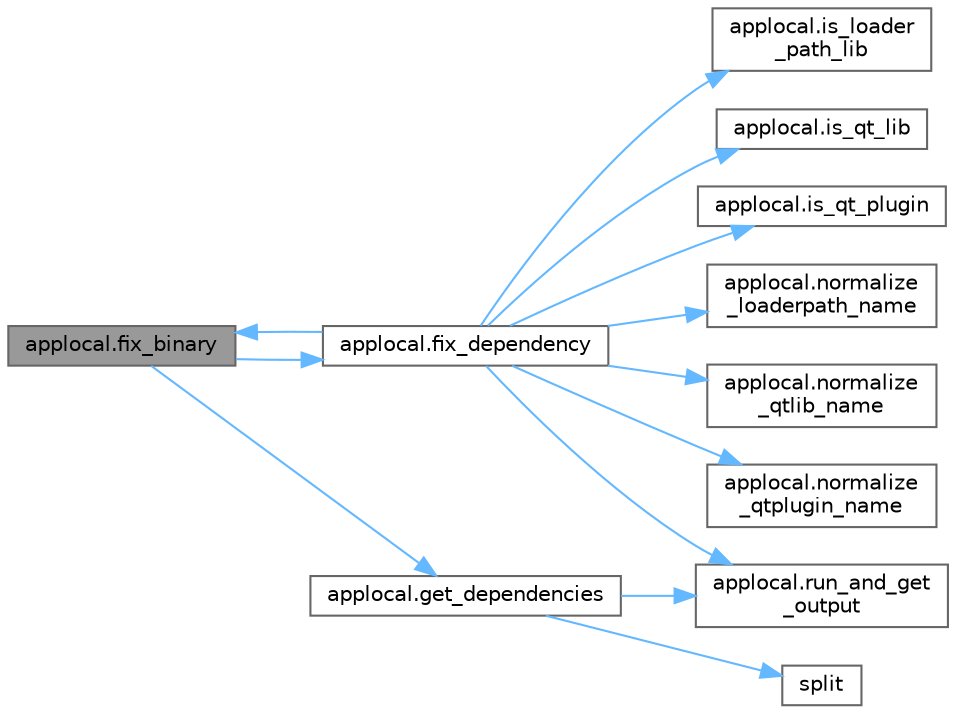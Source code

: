 digraph "applocal.fix_binary"
{
 // LATEX_PDF_SIZE
  bgcolor="transparent";
  edge [fontname=Helvetica,fontsize=10,labelfontname=Helvetica,labelfontsize=10];
  node [fontname=Helvetica,fontsize=10,shape=box,height=0.2,width=0.4];
  rankdir="LR";
  Node1 [id="Node000001",label="applocal.fix_binary",height=0.2,width=0.4,color="gray40", fillcolor="grey60", style="filled", fontcolor="black",tooltip=" "];
  Node1 -> Node2 [id="edge1_Node000001_Node000002",color="steelblue1",style="solid",tooltip=" "];
  Node2 [id="Node000002",label="applocal.fix_dependency",height=0.2,width=0.4,color="grey40", fillcolor="white", style="filled",URL="$namespaceapplocal.html#a25aa209f66b0edd50d56f8e8de08f21c",tooltip=" "];
  Node2 -> Node1 [id="edge2_Node000002_Node000001",color="steelblue1",style="solid",tooltip=" "];
  Node2 -> Node3 [id="edge3_Node000002_Node000003",color="steelblue1",style="solid",tooltip=" "];
  Node3 [id="Node000003",label="applocal.is_loader\l_path_lib",height=0.2,width=0.4,color="grey40", fillcolor="white", style="filled",URL="$namespaceapplocal.html#a76c44b643d099cb07ac925d5e77663fd",tooltip=" "];
  Node2 -> Node4 [id="edge4_Node000002_Node000004",color="steelblue1",style="solid",tooltip=" "];
  Node4 [id="Node000004",label="applocal.is_qt_lib",height=0.2,width=0.4,color="grey40", fillcolor="white", style="filled",URL="$namespaceapplocal.html#a3455e37eb236f27ded1878093d872a17",tooltip=" "];
  Node2 -> Node5 [id="edge5_Node000002_Node000005",color="steelblue1",style="solid",tooltip=" "];
  Node5 [id="Node000005",label="applocal.is_qt_plugin",height=0.2,width=0.4,color="grey40", fillcolor="white", style="filled",URL="$namespaceapplocal.html#aab81041f5c548662e1348a73e12cd6c1",tooltip=" "];
  Node2 -> Node6 [id="edge6_Node000002_Node000006",color="steelblue1",style="solid",tooltip=" "];
  Node6 [id="Node000006",label="applocal.normalize\l_loaderpath_name",height=0.2,width=0.4,color="grey40", fillcolor="white", style="filled",URL="$namespaceapplocal.html#a387bf518b95e42216968ce041f9de73f",tooltip=" "];
  Node2 -> Node7 [id="edge7_Node000002_Node000007",color="steelblue1",style="solid",tooltip=" "];
  Node7 [id="Node000007",label="applocal.normalize\l_qtlib_name",height=0.2,width=0.4,color="grey40", fillcolor="white", style="filled",URL="$namespaceapplocal.html#ada4a398d2c7cb406c1c756cd898fbf87",tooltip=" "];
  Node2 -> Node8 [id="edge8_Node000002_Node000008",color="steelblue1",style="solid",tooltip=" "];
  Node8 [id="Node000008",label="applocal.normalize\l_qtplugin_name",height=0.2,width=0.4,color="grey40", fillcolor="white", style="filled",URL="$namespaceapplocal.html#a81b9b40045e22b0b0d44a356d80f373c",tooltip=" "];
  Node2 -> Node9 [id="edge9_Node000002_Node000009",color="steelblue1",style="solid",tooltip=" "];
  Node9 [id="Node000009",label="applocal.run_and_get\l_output",height=0.2,width=0.4,color="grey40", fillcolor="white", style="filled",URL="$namespaceapplocal.html#a815347560e388c59219366dee624c8d6",tooltip=" "];
  Node1 -> Node10 [id="edge10_Node000001_Node000010",color="steelblue1",style="solid",tooltip=" "];
  Node10 [id="Node000010",label="applocal.get_dependencies",height=0.2,width=0.4,color="grey40", fillcolor="white", style="filled",URL="$namespaceapplocal.html#a265193d8e6936e2e3cf69edbe972b58e",tooltip=" "];
  Node10 -> Node9 [id="edge11_Node000010_Node000009",color="steelblue1",style="solid",tooltip=" "];
  Node10 -> Node11 [id="edge12_Node000010_Node000011",color="steelblue1",style="solid",tooltip=" "];
  Node11 [id="Node000011",label="split",height=0.2,width=0.4,color="grey40", fillcolor="white", style="filled",URL="$dff__run_8cpp.html#a0711bc625a1e6944ca62107b5847365f",tooltip=" "];
}
